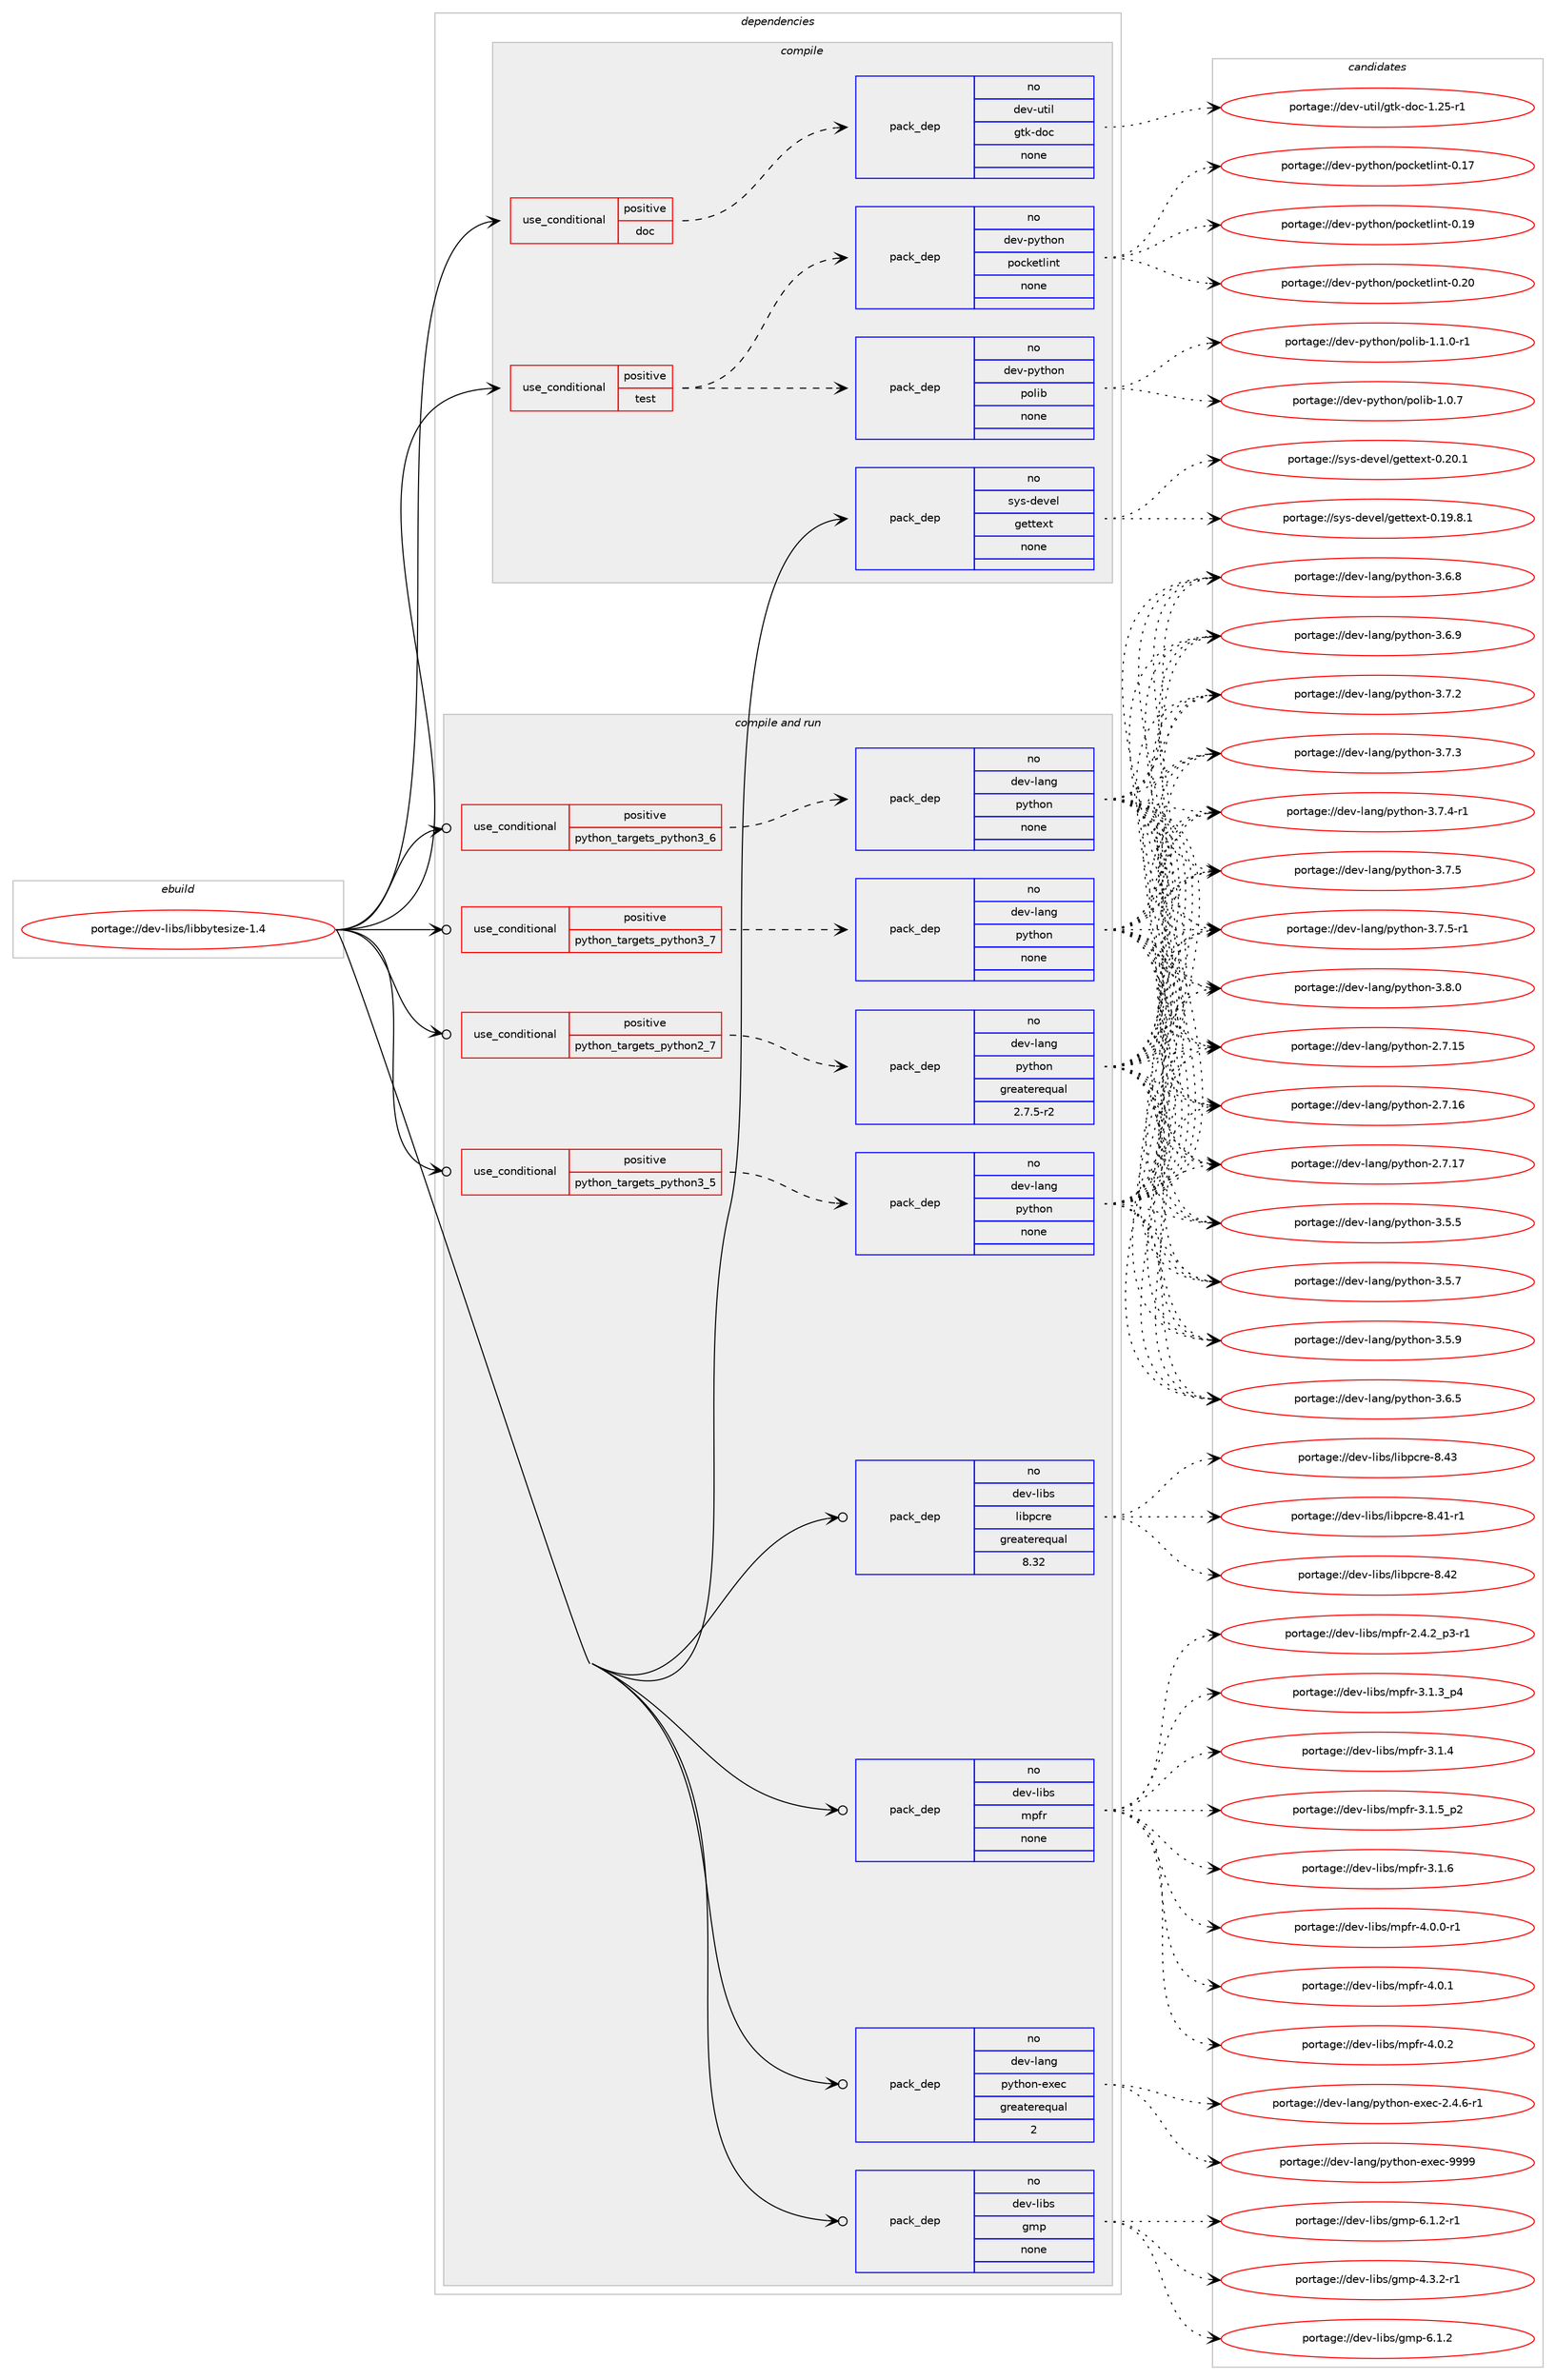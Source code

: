 digraph prolog {

# *************
# Graph options
# *************

newrank=true;
concentrate=true;
compound=true;
graph [rankdir=LR,fontname=Helvetica,fontsize=10,ranksep=1.5];#, ranksep=2.5, nodesep=0.2];
edge  [arrowhead=vee];
node  [fontname=Helvetica,fontsize=10];

# **********
# The ebuild
# **********

subgraph cluster_leftcol {
color=gray;
rank=same;
label=<<i>ebuild</i>>;
id [label="portage://dev-libs/libbytesize-1.4", color=red, width=4, href="../dev-libs/libbytesize-1.4.svg"];
}

# ****************
# The dependencies
# ****************

subgraph cluster_midcol {
color=gray;
label=<<i>dependencies</i>>;
subgraph cluster_compile {
fillcolor="#eeeeee";
style=filled;
label=<<i>compile</i>>;
subgraph cond20863 {
dependency99886 [label=<<TABLE BORDER="0" CELLBORDER="1" CELLSPACING="0" CELLPADDING="4"><TR><TD ROWSPAN="3" CELLPADDING="10">use_conditional</TD></TR><TR><TD>positive</TD></TR><TR><TD>doc</TD></TR></TABLE>>, shape=none, color=red];
subgraph pack76052 {
dependency99887 [label=<<TABLE BORDER="0" CELLBORDER="1" CELLSPACING="0" CELLPADDING="4" WIDTH="220"><TR><TD ROWSPAN="6" CELLPADDING="30">pack_dep</TD></TR><TR><TD WIDTH="110">no</TD></TR><TR><TD>dev-util</TD></TR><TR><TD>gtk-doc</TD></TR><TR><TD>none</TD></TR><TR><TD></TD></TR></TABLE>>, shape=none, color=blue];
}
dependency99886:e -> dependency99887:w [weight=20,style="dashed",arrowhead="vee"];
}
id:e -> dependency99886:w [weight=20,style="solid",arrowhead="vee"];
subgraph cond20864 {
dependency99888 [label=<<TABLE BORDER="0" CELLBORDER="1" CELLSPACING="0" CELLPADDING="4"><TR><TD ROWSPAN="3" CELLPADDING="10">use_conditional</TD></TR><TR><TD>positive</TD></TR><TR><TD>test</TD></TR></TABLE>>, shape=none, color=red];
subgraph pack76053 {
dependency99889 [label=<<TABLE BORDER="0" CELLBORDER="1" CELLSPACING="0" CELLPADDING="4" WIDTH="220"><TR><TD ROWSPAN="6" CELLPADDING="30">pack_dep</TD></TR><TR><TD WIDTH="110">no</TD></TR><TR><TD>dev-python</TD></TR><TR><TD>pocketlint</TD></TR><TR><TD>none</TD></TR><TR><TD></TD></TR></TABLE>>, shape=none, color=blue];
}
dependency99888:e -> dependency99889:w [weight=20,style="dashed",arrowhead="vee"];
subgraph pack76054 {
dependency99890 [label=<<TABLE BORDER="0" CELLBORDER="1" CELLSPACING="0" CELLPADDING="4" WIDTH="220"><TR><TD ROWSPAN="6" CELLPADDING="30">pack_dep</TD></TR><TR><TD WIDTH="110">no</TD></TR><TR><TD>dev-python</TD></TR><TR><TD>polib</TD></TR><TR><TD>none</TD></TR><TR><TD></TD></TR></TABLE>>, shape=none, color=blue];
}
dependency99888:e -> dependency99890:w [weight=20,style="dashed",arrowhead="vee"];
}
id:e -> dependency99888:w [weight=20,style="solid",arrowhead="vee"];
subgraph pack76055 {
dependency99891 [label=<<TABLE BORDER="0" CELLBORDER="1" CELLSPACING="0" CELLPADDING="4" WIDTH="220"><TR><TD ROWSPAN="6" CELLPADDING="30">pack_dep</TD></TR><TR><TD WIDTH="110">no</TD></TR><TR><TD>sys-devel</TD></TR><TR><TD>gettext</TD></TR><TR><TD>none</TD></TR><TR><TD></TD></TR></TABLE>>, shape=none, color=blue];
}
id:e -> dependency99891:w [weight=20,style="solid",arrowhead="vee"];
}
subgraph cluster_compileandrun {
fillcolor="#eeeeee";
style=filled;
label=<<i>compile and run</i>>;
subgraph cond20865 {
dependency99892 [label=<<TABLE BORDER="0" CELLBORDER="1" CELLSPACING="0" CELLPADDING="4"><TR><TD ROWSPAN="3" CELLPADDING="10">use_conditional</TD></TR><TR><TD>positive</TD></TR><TR><TD>python_targets_python2_7</TD></TR></TABLE>>, shape=none, color=red];
subgraph pack76056 {
dependency99893 [label=<<TABLE BORDER="0" CELLBORDER="1" CELLSPACING="0" CELLPADDING="4" WIDTH="220"><TR><TD ROWSPAN="6" CELLPADDING="30">pack_dep</TD></TR><TR><TD WIDTH="110">no</TD></TR><TR><TD>dev-lang</TD></TR><TR><TD>python</TD></TR><TR><TD>greaterequal</TD></TR><TR><TD>2.7.5-r2</TD></TR></TABLE>>, shape=none, color=blue];
}
dependency99892:e -> dependency99893:w [weight=20,style="dashed",arrowhead="vee"];
}
id:e -> dependency99892:w [weight=20,style="solid",arrowhead="odotvee"];
subgraph cond20866 {
dependency99894 [label=<<TABLE BORDER="0" CELLBORDER="1" CELLSPACING="0" CELLPADDING="4"><TR><TD ROWSPAN="3" CELLPADDING="10">use_conditional</TD></TR><TR><TD>positive</TD></TR><TR><TD>python_targets_python3_5</TD></TR></TABLE>>, shape=none, color=red];
subgraph pack76057 {
dependency99895 [label=<<TABLE BORDER="0" CELLBORDER="1" CELLSPACING="0" CELLPADDING="4" WIDTH="220"><TR><TD ROWSPAN="6" CELLPADDING="30">pack_dep</TD></TR><TR><TD WIDTH="110">no</TD></TR><TR><TD>dev-lang</TD></TR><TR><TD>python</TD></TR><TR><TD>none</TD></TR><TR><TD></TD></TR></TABLE>>, shape=none, color=blue];
}
dependency99894:e -> dependency99895:w [weight=20,style="dashed",arrowhead="vee"];
}
id:e -> dependency99894:w [weight=20,style="solid",arrowhead="odotvee"];
subgraph cond20867 {
dependency99896 [label=<<TABLE BORDER="0" CELLBORDER="1" CELLSPACING="0" CELLPADDING="4"><TR><TD ROWSPAN="3" CELLPADDING="10">use_conditional</TD></TR><TR><TD>positive</TD></TR><TR><TD>python_targets_python3_6</TD></TR></TABLE>>, shape=none, color=red];
subgraph pack76058 {
dependency99897 [label=<<TABLE BORDER="0" CELLBORDER="1" CELLSPACING="0" CELLPADDING="4" WIDTH="220"><TR><TD ROWSPAN="6" CELLPADDING="30">pack_dep</TD></TR><TR><TD WIDTH="110">no</TD></TR><TR><TD>dev-lang</TD></TR><TR><TD>python</TD></TR><TR><TD>none</TD></TR><TR><TD></TD></TR></TABLE>>, shape=none, color=blue];
}
dependency99896:e -> dependency99897:w [weight=20,style="dashed",arrowhead="vee"];
}
id:e -> dependency99896:w [weight=20,style="solid",arrowhead="odotvee"];
subgraph cond20868 {
dependency99898 [label=<<TABLE BORDER="0" CELLBORDER="1" CELLSPACING="0" CELLPADDING="4"><TR><TD ROWSPAN="3" CELLPADDING="10">use_conditional</TD></TR><TR><TD>positive</TD></TR><TR><TD>python_targets_python3_7</TD></TR></TABLE>>, shape=none, color=red];
subgraph pack76059 {
dependency99899 [label=<<TABLE BORDER="0" CELLBORDER="1" CELLSPACING="0" CELLPADDING="4" WIDTH="220"><TR><TD ROWSPAN="6" CELLPADDING="30">pack_dep</TD></TR><TR><TD WIDTH="110">no</TD></TR><TR><TD>dev-lang</TD></TR><TR><TD>python</TD></TR><TR><TD>none</TD></TR><TR><TD></TD></TR></TABLE>>, shape=none, color=blue];
}
dependency99898:e -> dependency99899:w [weight=20,style="dashed",arrowhead="vee"];
}
id:e -> dependency99898:w [weight=20,style="solid",arrowhead="odotvee"];
subgraph pack76060 {
dependency99900 [label=<<TABLE BORDER="0" CELLBORDER="1" CELLSPACING="0" CELLPADDING="4" WIDTH="220"><TR><TD ROWSPAN="6" CELLPADDING="30">pack_dep</TD></TR><TR><TD WIDTH="110">no</TD></TR><TR><TD>dev-lang</TD></TR><TR><TD>python-exec</TD></TR><TR><TD>greaterequal</TD></TR><TR><TD>2</TD></TR></TABLE>>, shape=none, color=blue];
}
id:e -> dependency99900:w [weight=20,style="solid",arrowhead="odotvee"];
subgraph pack76061 {
dependency99901 [label=<<TABLE BORDER="0" CELLBORDER="1" CELLSPACING="0" CELLPADDING="4" WIDTH="220"><TR><TD ROWSPAN="6" CELLPADDING="30">pack_dep</TD></TR><TR><TD WIDTH="110">no</TD></TR><TR><TD>dev-libs</TD></TR><TR><TD>gmp</TD></TR><TR><TD>none</TD></TR><TR><TD></TD></TR></TABLE>>, shape=none, color=blue];
}
id:e -> dependency99901:w [weight=20,style="solid",arrowhead="odotvee"];
subgraph pack76062 {
dependency99902 [label=<<TABLE BORDER="0" CELLBORDER="1" CELLSPACING="0" CELLPADDING="4" WIDTH="220"><TR><TD ROWSPAN="6" CELLPADDING="30">pack_dep</TD></TR><TR><TD WIDTH="110">no</TD></TR><TR><TD>dev-libs</TD></TR><TR><TD>libpcre</TD></TR><TR><TD>greaterequal</TD></TR><TR><TD>8.32</TD></TR></TABLE>>, shape=none, color=blue];
}
id:e -> dependency99902:w [weight=20,style="solid",arrowhead="odotvee"];
subgraph pack76063 {
dependency99903 [label=<<TABLE BORDER="0" CELLBORDER="1" CELLSPACING="0" CELLPADDING="4" WIDTH="220"><TR><TD ROWSPAN="6" CELLPADDING="30">pack_dep</TD></TR><TR><TD WIDTH="110">no</TD></TR><TR><TD>dev-libs</TD></TR><TR><TD>mpfr</TD></TR><TR><TD>none</TD></TR><TR><TD></TD></TR></TABLE>>, shape=none, color=blue];
}
id:e -> dependency99903:w [weight=20,style="solid",arrowhead="odotvee"];
}
subgraph cluster_run {
fillcolor="#eeeeee";
style=filled;
label=<<i>run</i>>;
}
}

# **************
# The candidates
# **************

subgraph cluster_choices {
rank=same;
color=gray;
label=<<i>candidates</i>>;

subgraph choice76052 {
color=black;
nodesep=1;
choiceportage1001011184511711610510847103116107451001119945494650534511449 [label="portage://dev-util/gtk-doc-1.25-r1", color=red, width=4,href="../dev-util/gtk-doc-1.25-r1.svg"];
dependency99887:e -> choiceportage1001011184511711610510847103116107451001119945494650534511449:w [style=dotted,weight="100"];
}
subgraph choice76053 {
color=black;
nodesep=1;
choiceportage1001011184511212111610411111047112111991071011161081051101164548464955 [label="portage://dev-python/pocketlint-0.17", color=red, width=4,href="../dev-python/pocketlint-0.17.svg"];
choiceportage1001011184511212111610411111047112111991071011161081051101164548464957 [label="portage://dev-python/pocketlint-0.19", color=red, width=4,href="../dev-python/pocketlint-0.19.svg"];
choiceportage1001011184511212111610411111047112111991071011161081051101164548465048 [label="portage://dev-python/pocketlint-0.20", color=red, width=4,href="../dev-python/pocketlint-0.20.svg"];
dependency99889:e -> choiceportage1001011184511212111610411111047112111991071011161081051101164548464955:w [style=dotted,weight="100"];
dependency99889:e -> choiceportage1001011184511212111610411111047112111991071011161081051101164548464957:w [style=dotted,weight="100"];
dependency99889:e -> choiceportage1001011184511212111610411111047112111991071011161081051101164548465048:w [style=dotted,weight="100"];
}
subgraph choice76054 {
color=black;
nodesep=1;
choiceportage100101118451121211161041111104711211110810598454946484655 [label="portage://dev-python/polib-1.0.7", color=red, width=4,href="../dev-python/polib-1.0.7.svg"];
choiceportage1001011184511212111610411111047112111108105984549464946484511449 [label="portage://dev-python/polib-1.1.0-r1", color=red, width=4,href="../dev-python/polib-1.1.0-r1.svg"];
dependency99890:e -> choiceportage100101118451121211161041111104711211110810598454946484655:w [style=dotted,weight="100"];
dependency99890:e -> choiceportage1001011184511212111610411111047112111108105984549464946484511449:w [style=dotted,weight="100"];
}
subgraph choice76055 {
color=black;
nodesep=1;
choiceportage1151211154510010111810110847103101116116101120116454846495746564649 [label="portage://sys-devel/gettext-0.19.8.1", color=red, width=4,href="../sys-devel/gettext-0.19.8.1.svg"];
choiceportage115121115451001011181011084710310111611610112011645484650484649 [label="portage://sys-devel/gettext-0.20.1", color=red, width=4,href="../sys-devel/gettext-0.20.1.svg"];
dependency99891:e -> choiceportage1151211154510010111810110847103101116116101120116454846495746564649:w [style=dotted,weight="100"];
dependency99891:e -> choiceportage115121115451001011181011084710310111611610112011645484650484649:w [style=dotted,weight="100"];
}
subgraph choice76056 {
color=black;
nodesep=1;
choiceportage10010111845108971101034711212111610411111045504655464953 [label="portage://dev-lang/python-2.7.15", color=red, width=4,href="../dev-lang/python-2.7.15.svg"];
choiceportage10010111845108971101034711212111610411111045504655464954 [label="portage://dev-lang/python-2.7.16", color=red, width=4,href="../dev-lang/python-2.7.16.svg"];
choiceportage10010111845108971101034711212111610411111045504655464955 [label="portage://dev-lang/python-2.7.17", color=red, width=4,href="../dev-lang/python-2.7.17.svg"];
choiceportage100101118451089711010347112121116104111110455146534653 [label="portage://dev-lang/python-3.5.5", color=red, width=4,href="../dev-lang/python-3.5.5.svg"];
choiceportage100101118451089711010347112121116104111110455146534655 [label="portage://dev-lang/python-3.5.7", color=red, width=4,href="../dev-lang/python-3.5.7.svg"];
choiceportage100101118451089711010347112121116104111110455146534657 [label="portage://dev-lang/python-3.5.9", color=red, width=4,href="../dev-lang/python-3.5.9.svg"];
choiceportage100101118451089711010347112121116104111110455146544653 [label="portage://dev-lang/python-3.6.5", color=red, width=4,href="../dev-lang/python-3.6.5.svg"];
choiceportage100101118451089711010347112121116104111110455146544656 [label="portage://dev-lang/python-3.6.8", color=red, width=4,href="../dev-lang/python-3.6.8.svg"];
choiceportage100101118451089711010347112121116104111110455146544657 [label="portage://dev-lang/python-3.6.9", color=red, width=4,href="../dev-lang/python-3.6.9.svg"];
choiceportage100101118451089711010347112121116104111110455146554650 [label="portage://dev-lang/python-3.7.2", color=red, width=4,href="../dev-lang/python-3.7.2.svg"];
choiceportage100101118451089711010347112121116104111110455146554651 [label="portage://dev-lang/python-3.7.3", color=red, width=4,href="../dev-lang/python-3.7.3.svg"];
choiceportage1001011184510897110103471121211161041111104551465546524511449 [label="portage://dev-lang/python-3.7.4-r1", color=red, width=4,href="../dev-lang/python-3.7.4-r1.svg"];
choiceportage100101118451089711010347112121116104111110455146554653 [label="portage://dev-lang/python-3.7.5", color=red, width=4,href="../dev-lang/python-3.7.5.svg"];
choiceportage1001011184510897110103471121211161041111104551465546534511449 [label="portage://dev-lang/python-3.7.5-r1", color=red, width=4,href="../dev-lang/python-3.7.5-r1.svg"];
choiceportage100101118451089711010347112121116104111110455146564648 [label="portage://dev-lang/python-3.8.0", color=red, width=4,href="../dev-lang/python-3.8.0.svg"];
dependency99893:e -> choiceportage10010111845108971101034711212111610411111045504655464953:w [style=dotted,weight="100"];
dependency99893:e -> choiceportage10010111845108971101034711212111610411111045504655464954:w [style=dotted,weight="100"];
dependency99893:e -> choiceportage10010111845108971101034711212111610411111045504655464955:w [style=dotted,weight="100"];
dependency99893:e -> choiceportage100101118451089711010347112121116104111110455146534653:w [style=dotted,weight="100"];
dependency99893:e -> choiceportage100101118451089711010347112121116104111110455146534655:w [style=dotted,weight="100"];
dependency99893:e -> choiceportage100101118451089711010347112121116104111110455146534657:w [style=dotted,weight="100"];
dependency99893:e -> choiceportage100101118451089711010347112121116104111110455146544653:w [style=dotted,weight="100"];
dependency99893:e -> choiceportage100101118451089711010347112121116104111110455146544656:w [style=dotted,weight="100"];
dependency99893:e -> choiceportage100101118451089711010347112121116104111110455146544657:w [style=dotted,weight="100"];
dependency99893:e -> choiceportage100101118451089711010347112121116104111110455146554650:w [style=dotted,weight="100"];
dependency99893:e -> choiceportage100101118451089711010347112121116104111110455146554651:w [style=dotted,weight="100"];
dependency99893:e -> choiceportage1001011184510897110103471121211161041111104551465546524511449:w [style=dotted,weight="100"];
dependency99893:e -> choiceportage100101118451089711010347112121116104111110455146554653:w [style=dotted,weight="100"];
dependency99893:e -> choiceportage1001011184510897110103471121211161041111104551465546534511449:w [style=dotted,weight="100"];
dependency99893:e -> choiceportage100101118451089711010347112121116104111110455146564648:w [style=dotted,weight="100"];
}
subgraph choice76057 {
color=black;
nodesep=1;
choiceportage10010111845108971101034711212111610411111045504655464953 [label="portage://dev-lang/python-2.7.15", color=red, width=4,href="../dev-lang/python-2.7.15.svg"];
choiceportage10010111845108971101034711212111610411111045504655464954 [label="portage://dev-lang/python-2.7.16", color=red, width=4,href="../dev-lang/python-2.7.16.svg"];
choiceportage10010111845108971101034711212111610411111045504655464955 [label="portage://dev-lang/python-2.7.17", color=red, width=4,href="../dev-lang/python-2.7.17.svg"];
choiceportage100101118451089711010347112121116104111110455146534653 [label="portage://dev-lang/python-3.5.5", color=red, width=4,href="../dev-lang/python-3.5.5.svg"];
choiceportage100101118451089711010347112121116104111110455146534655 [label="portage://dev-lang/python-3.5.7", color=red, width=4,href="../dev-lang/python-3.5.7.svg"];
choiceportage100101118451089711010347112121116104111110455146534657 [label="portage://dev-lang/python-3.5.9", color=red, width=4,href="../dev-lang/python-3.5.9.svg"];
choiceportage100101118451089711010347112121116104111110455146544653 [label="portage://dev-lang/python-3.6.5", color=red, width=4,href="../dev-lang/python-3.6.5.svg"];
choiceportage100101118451089711010347112121116104111110455146544656 [label="portage://dev-lang/python-3.6.8", color=red, width=4,href="../dev-lang/python-3.6.8.svg"];
choiceportage100101118451089711010347112121116104111110455146544657 [label="portage://dev-lang/python-3.6.9", color=red, width=4,href="../dev-lang/python-3.6.9.svg"];
choiceportage100101118451089711010347112121116104111110455146554650 [label="portage://dev-lang/python-3.7.2", color=red, width=4,href="../dev-lang/python-3.7.2.svg"];
choiceportage100101118451089711010347112121116104111110455146554651 [label="portage://dev-lang/python-3.7.3", color=red, width=4,href="../dev-lang/python-3.7.3.svg"];
choiceportage1001011184510897110103471121211161041111104551465546524511449 [label="portage://dev-lang/python-3.7.4-r1", color=red, width=4,href="../dev-lang/python-3.7.4-r1.svg"];
choiceportage100101118451089711010347112121116104111110455146554653 [label="portage://dev-lang/python-3.7.5", color=red, width=4,href="../dev-lang/python-3.7.5.svg"];
choiceportage1001011184510897110103471121211161041111104551465546534511449 [label="portage://dev-lang/python-3.7.5-r1", color=red, width=4,href="../dev-lang/python-3.7.5-r1.svg"];
choiceportage100101118451089711010347112121116104111110455146564648 [label="portage://dev-lang/python-3.8.0", color=red, width=4,href="../dev-lang/python-3.8.0.svg"];
dependency99895:e -> choiceportage10010111845108971101034711212111610411111045504655464953:w [style=dotted,weight="100"];
dependency99895:e -> choiceportage10010111845108971101034711212111610411111045504655464954:w [style=dotted,weight="100"];
dependency99895:e -> choiceportage10010111845108971101034711212111610411111045504655464955:w [style=dotted,weight="100"];
dependency99895:e -> choiceportage100101118451089711010347112121116104111110455146534653:w [style=dotted,weight="100"];
dependency99895:e -> choiceportage100101118451089711010347112121116104111110455146534655:w [style=dotted,weight="100"];
dependency99895:e -> choiceportage100101118451089711010347112121116104111110455146534657:w [style=dotted,weight="100"];
dependency99895:e -> choiceportage100101118451089711010347112121116104111110455146544653:w [style=dotted,weight="100"];
dependency99895:e -> choiceportage100101118451089711010347112121116104111110455146544656:w [style=dotted,weight="100"];
dependency99895:e -> choiceportage100101118451089711010347112121116104111110455146544657:w [style=dotted,weight="100"];
dependency99895:e -> choiceportage100101118451089711010347112121116104111110455146554650:w [style=dotted,weight="100"];
dependency99895:e -> choiceportage100101118451089711010347112121116104111110455146554651:w [style=dotted,weight="100"];
dependency99895:e -> choiceportage1001011184510897110103471121211161041111104551465546524511449:w [style=dotted,weight="100"];
dependency99895:e -> choiceportage100101118451089711010347112121116104111110455146554653:w [style=dotted,weight="100"];
dependency99895:e -> choiceportage1001011184510897110103471121211161041111104551465546534511449:w [style=dotted,weight="100"];
dependency99895:e -> choiceportage100101118451089711010347112121116104111110455146564648:w [style=dotted,weight="100"];
}
subgraph choice76058 {
color=black;
nodesep=1;
choiceportage10010111845108971101034711212111610411111045504655464953 [label="portage://dev-lang/python-2.7.15", color=red, width=4,href="../dev-lang/python-2.7.15.svg"];
choiceportage10010111845108971101034711212111610411111045504655464954 [label="portage://dev-lang/python-2.7.16", color=red, width=4,href="../dev-lang/python-2.7.16.svg"];
choiceportage10010111845108971101034711212111610411111045504655464955 [label="portage://dev-lang/python-2.7.17", color=red, width=4,href="../dev-lang/python-2.7.17.svg"];
choiceportage100101118451089711010347112121116104111110455146534653 [label="portage://dev-lang/python-3.5.5", color=red, width=4,href="../dev-lang/python-3.5.5.svg"];
choiceportage100101118451089711010347112121116104111110455146534655 [label="portage://dev-lang/python-3.5.7", color=red, width=4,href="../dev-lang/python-3.5.7.svg"];
choiceportage100101118451089711010347112121116104111110455146534657 [label="portage://dev-lang/python-3.5.9", color=red, width=4,href="../dev-lang/python-3.5.9.svg"];
choiceportage100101118451089711010347112121116104111110455146544653 [label="portage://dev-lang/python-3.6.5", color=red, width=4,href="../dev-lang/python-3.6.5.svg"];
choiceportage100101118451089711010347112121116104111110455146544656 [label="portage://dev-lang/python-3.6.8", color=red, width=4,href="../dev-lang/python-3.6.8.svg"];
choiceportage100101118451089711010347112121116104111110455146544657 [label="portage://dev-lang/python-3.6.9", color=red, width=4,href="../dev-lang/python-3.6.9.svg"];
choiceportage100101118451089711010347112121116104111110455146554650 [label="portage://dev-lang/python-3.7.2", color=red, width=4,href="../dev-lang/python-3.7.2.svg"];
choiceportage100101118451089711010347112121116104111110455146554651 [label="portage://dev-lang/python-3.7.3", color=red, width=4,href="../dev-lang/python-3.7.3.svg"];
choiceportage1001011184510897110103471121211161041111104551465546524511449 [label="portage://dev-lang/python-3.7.4-r1", color=red, width=4,href="../dev-lang/python-3.7.4-r1.svg"];
choiceportage100101118451089711010347112121116104111110455146554653 [label="portage://dev-lang/python-3.7.5", color=red, width=4,href="../dev-lang/python-3.7.5.svg"];
choiceportage1001011184510897110103471121211161041111104551465546534511449 [label="portage://dev-lang/python-3.7.5-r1", color=red, width=4,href="../dev-lang/python-3.7.5-r1.svg"];
choiceportage100101118451089711010347112121116104111110455146564648 [label="portage://dev-lang/python-3.8.0", color=red, width=4,href="../dev-lang/python-3.8.0.svg"];
dependency99897:e -> choiceportage10010111845108971101034711212111610411111045504655464953:w [style=dotted,weight="100"];
dependency99897:e -> choiceportage10010111845108971101034711212111610411111045504655464954:w [style=dotted,weight="100"];
dependency99897:e -> choiceportage10010111845108971101034711212111610411111045504655464955:w [style=dotted,weight="100"];
dependency99897:e -> choiceportage100101118451089711010347112121116104111110455146534653:w [style=dotted,weight="100"];
dependency99897:e -> choiceportage100101118451089711010347112121116104111110455146534655:w [style=dotted,weight="100"];
dependency99897:e -> choiceportage100101118451089711010347112121116104111110455146534657:w [style=dotted,weight="100"];
dependency99897:e -> choiceportage100101118451089711010347112121116104111110455146544653:w [style=dotted,weight="100"];
dependency99897:e -> choiceportage100101118451089711010347112121116104111110455146544656:w [style=dotted,weight="100"];
dependency99897:e -> choiceportage100101118451089711010347112121116104111110455146544657:w [style=dotted,weight="100"];
dependency99897:e -> choiceportage100101118451089711010347112121116104111110455146554650:w [style=dotted,weight="100"];
dependency99897:e -> choiceportage100101118451089711010347112121116104111110455146554651:w [style=dotted,weight="100"];
dependency99897:e -> choiceportage1001011184510897110103471121211161041111104551465546524511449:w [style=dotted,weight="100"];
dependency99897:e -> choiceportage100101118451089711010347112121116104111110455146554653:w [style=dotted,weight="100"];
dependency99897:e -> choiceportage1001011184510897110103471121211161041111104551465546534511449:w [style=dotted,weight="100"];
dependency99897:e -> choiceportage100101118451089711010347112121116104111110455146564648:w [style=dotted,weight="100"];
}
subgraph choice76059 {
color=black;
nodesep=1;
choiceportage10010111845108971101034711212111610411111045504655464953 [label="portage://dev-lang/python-2.7.15", color=red, width=4,href="../dev-lang/python-2.7.15.svg"];
choiceportage10010111845108971101034711212111610411111045504655464954 [label="portage://dev-lang/python-2.7.16", color=red, width=4,href="../dev-lang/python-2.7.16.svg"];
choiceportage10010111845108971101034711212111610411111045504655464955 [label="portage://dev-lang/python-2.7.17", color=red, width=4,href="../dev-lang/python-2.7.17.svg"];
choiceportage100101118451089711010347112121116104111110455146534653 [label="portage://dev-lang/python-3.5.5", color=red, width=4,href="../dev-lang/python-3.5.5.svg"];
choiceportage100101118451089711010347112121116104111110455146534655 [label="portage://dev-lang/python-3.5.7", color=red, width=4,href="../dev-lang/python-3.5.7.svg"];
choiceportage100101118451089711010347112121116104111110455146534657 [label="portage://dev-lang/python-3.5.9", color=red, width=4,href="../dev-lang/python-3.5.9.svg"];
choiceportage100101118451089711010347112121116104111110455146544653 [label="portage://dev-lang/python-3.6.5", color=red, width=4,href="../dev-lang/python-3.6.5.svg"];
choiceportage100101118451089711010347112121116104111110455146544656 [label="portage://dev-lang/python-3.6.8", color=red, width=4,href="../dev-lang/python-3.6.8.svg"];
choiceportage100101118451089711010347112121116104111110455146544657 [label="portage://dev-lang/python-3.6.9", color=red, width=4,href="../dev-lang/python-3.6.9.svg"];
choiceportage100101118451089711010347112121116104111110455146554650 [label="portage://dev-lang/python-3.7.2", color=red, width=4,href="../dev-lang/python-3.7.2.svg"];
choiceportage100101118451089711010347112121116104111110455146554651 [label="portage://dev-lang/python-3.7.3", color=red, width=4,href="../dev-lang/python-3.7.3.svg"];
choiceportage1001011184510897110103471121211161041111104551465546524511449 [label="portage://dev-lang/python-3.7.4-r1", color=red, width=4,href="../dev-lang/python-3.7.4-r1.svg"];
choiceportage100101118451089711010347112121116104111110455146554653 [label="portage://dev-lang/python-3.7.5", color=red, width=4,href="../dev-lang/python-3.7.5.svg"];
choiceportage1001011184510897110103471121211161041111104551465546534511449 [label="portage://dev-lang/python-3.7.5-r1", color=red, width=4,href="../dev-lang/python-3.7.5-r1.svg"];
choiceportage100101118451089711010347112121116104111110455146564648 [label="portage://dev-lang/python-3.8.0", color=red, width=4,href="../dev-lang/python-3.8.0.svg"];
dependency99899:e -> choiceportage10010111845108971101034711212111610411111045504655464953:w [style=dotted,weight="100"];
dependency99899:e -> choiceportage10010111845108971101034711212111610411111045504655464954:w [style=dotted,weight="100"];
dependency99899:e -> choiceportage10010111845108971101034711212111610411111045504655464955:w [style=dotted,weight="100"];
dependency99899:e -> choiceportage100101118451089711010347112121116104111110455146534653:w [style=dotted,weight="100"];
dependency99899:e -> choiceportage100101118451089711010347112121116104111110455146534655:w [style=dotted,weight="100"];
dependency99899:e -> choiceportage100101118451089711010347112121116104111110455146534657:w [style=dotted,weight="100"];
dependency99899:e -> choiceportage100101118451089711010347112121116104111110455146544653:w [style=dotted,weight="100"];
dependency99899:e -> choiceportage100101118451089711010347112121116104111110455146544656:w [style=dotted,weight="100"];
dependency99899:e -> choiceportage100101118451089711010347112121116104111110455146544657:w [style=dotted,weight="100"];
dependency99899:e -> choiceportage100101118451089711010347112121116104111110455146554650:w [style=dotted,weight="100"];
dependency99899:e -> choiceportage100101118451089711010347112121116104111110455146554651:w [style=dotted,weight="100"];
dependency99899:e -> choiceportage1001011184510897110103471121211161041111104551465546524511449:w [style=dotted,weight="100"];
dependency99899:e -> choiceportage100101118451089711010347112121116104111110455146554653:w [style=dotted,weight="100"];
dependency99899:e -> choiceportage1001011184510897110103471121211161041111104551465546534511449:w [style=dotted,weight="100"];
dependency99899:e -> choiceportage100101118451089711010347112121116104111110455146564648:w [style=dotted,weight="100"];
}
subgraph choice76060 {
color=black;
nodesep=1;
choiceportage10010111845108971101034711212111610411111045101120101994550465246544511449 [label="portage://dev-lang/python-exec-2.4.6-r1", color=red, width=4,href="../dev-lang/python-exec-2.4.6-r1.svg"];
choiceportage10010111845108971101034711212111610411111045101120101994557575757 [label="portage://dev-lang/python-exec-9999", color=red, width=4,href="../dev-lang/python-exec-9999.svg"];
dependency99900:e -> choiceportage10010111845108971101034711212111610411111045101120101994550465246544511449:w [style=dotted,weight="100"];
dependency99900:e -> choiceportage10010111845108971101034711212111610411111045101120101994557575757:w [style=dotted,weight="100"];
}
subgraph choice76061 {
color=black;
nodesep=1;
choiceportage1001011184510810598115471031091124552465146504511449 [label="portage://dev-libs/gmp-4.3.2-r1", color=red, width=4,href="../dev-libs/gmp-4.3.2-r1.svg"];
choiceportage100101118451081059811547103109112455446494650 [label="portage://dev-libs/gmp-6.1.2", color=red, width=4,href="../dev-libs/gmp-6.1.2.svg"];
choiceportage1001011184510810598115471031091124554464946504511449 [label="portage://dev-libs/gmp-6.1.2-r1", color=red, width=4,href="../dev-libs/gmp-6.1.2-r1.svg"];
dependency99901:e -> choiceportage1001011184510810598115471031091124552465146504511449:w [style=dotted,weight="100"];
dependency99901:e -> choiceportage100101118451081059811547103109112455446494650:w [style=dotted,weight="100"];
dependency99901:e -> choiceportage1001011184510810598115471031091124554464946504511449:w [style=dotted,weight="100"];
}
subgraph choice76062 {
color=black;
nodesep=1;
choiceportage100101118451081059811547108105981129911410145564652494511449 [label="portage://dev-libs/libpcre-8.41-r1", color=red, width=4,href="../dev-libs/libpcre-8.41-r1.svg"];
choiceportage10010111845108105981154710810598112991141014556465250 [label="portage://dev-libs/libpcre-8.42", color=red, width=4,href="../dev-libs/libpcre-8.42.svg"];
choiceportage10010111845108105981154710810598112991141014556465251 [label="portage://dev-libs/libpcre-8.43", color=red, width=4,href="../dev-libs/libpcre-8.43.svg"];
dependency99902:e -> choiceportage100101118451081059811547108105981129911410145564652494511449:w [style=dotted,weight="100"];
dependency99902:e -> choiceportage10010111845108105981154710810598112991141014556465250:w [style=dotted,weight="100"];
dependency99902:e -> choiceportage10010111845108105981154710810598112991141014556465251:w [style=dotted,weight="100"];
}
subgraph choice76063 {
color=black;
nodesep=1;
choiceportage10010111845108105981154710911210211445504652465095112514511449 [label="portage://dev-libs/mpfr-2.4.2_p3-r1", color=red, width=4,href="../dev-libs/mpfr-2.4.2_p3-r1.svg"];
choiceportage1001011184510810598115471091121021144551464946519511252 [label="portage://dev-libs/mpfr-3.1.3_p4", color=red, width=4,href="../dev-libs/mpfr-3.1.3_p4.svg"];
choiceportage100101118451081059811547109112102114455146494652 [label="portage://dev-libs/mpfr-3.1.4", color=red, width=4,href="../dev-libs/mpfr-3.1.4.svg"];
choiceportage1001011184510810598115471091121021144551464946539511250 [label="portage://dev-libs/mpfr-3.1.5_p2", color=red, width=4,href="../dev-libs/mpfr-3.1.5_p2.svg"];
choiceportage100101118451081059811547109112102114455146494654 [label="portage://dev-libs/mpfr-3.1.6", color=red, width=4,href="../dev-libs/mpfr-3.1.6.svg"];
choiceportage1001011184510810598115471091121021144552464846484511449 [label="portage://dev-libs/mpfr-4.0.0-r1", color=red, width=4,href="../dev-libs/mpfr-4.0.0-r1.svg"];
choiceportage100101118451081059811547109112102114455246484649 [label="portage://dev-libs/mpfr-4.0.1", color=red, width=4,href="../dev-libs/mpfr-4.0.1.svg"];
choiceportage100101118451081059811547109112102114455246484650 [label="portage://dev-libs/mpfr-4.0.2", color=red, width=4,href="../dev-libs/mpfr-4.0.2.svg"];
dependency99903:e -> choiceportage10010111845108105981154710911210211445504652465095112514511449:w [style=dotted,weight="100"];
dependency99903:e -> choiceportage1001011184510810598115471091121021144551464946519511252:w [style=dotted,weight="100"];
dependency99903:e -> choiceportage100101118451081059811547109112102114455146494652:w [style=dotted,weight="100"];
dependency99903:e -> choiceportage1001011184510810598115471091121021144551464946539511250:w [style=dotted,weight="100"];
dependency99903:e -> choiceportage100101118451081059811547109112102114455146494654:w [style=dotted,weight="100"];
dependency99903:e -> choiceportage1001011184510810598115471091121021144552464846484511449:w [style=dotted,weight="100"];
dependency99903:e -> choiceportage100101118451081059811547109112102114455246484649:w [style=dotted,weight="100"];
dependency99903:e -> choiceportage100101118451081059811547109112102114455246484650:w [style=dotted,weight="100"];
}
}

}
